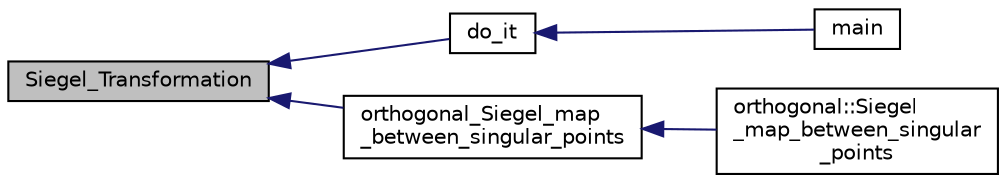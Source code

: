 digraph "Siegel_Transformation"
{
  edge [fontname="Helvetica",fontsize="10",labelfontname="Helvetica",labelfontsize="10"];
  node [fontname="Helvetica",fontsize="10",shape=record];
  rankdir="LR";
  Node21817 [label="Siegel_Transformation",height=0.2,width=0.4,color="black", fillcolor="grey75", style="filled", fontcolor="black"];
  Node21817 -> Node21818 [dir="back",color="midnightblue",fontsize="10",style="solid",fontname="Helvetica"];
  Node21818 [label="do_it",height=0.2,width=0.4,color="black", fillcolor="white", style="filled",URL="$d1/d84/orthogonal__group_8_c.html#a9b56334a3d1e584953aa0af91765100c"];
  Node21818 -> Node21819 [dir="back",color="midnightblue",fontsize="10",style="solid",fontname="Helvetica"];
  Node21819 [label="main",height=0.2,width=0.4,color="black", fillcolor="white", style="filled",URL="$d1/d84/orthogonal__group_8_c.html#a3c04138a5bfe5d72780bb7e82a18e627"];
  Node21817 -> Node21820 [dir="back",color="midnightblue",fontsize="10",style="solid",fontname="Helvetica"];
  Node21820 [label="orthogonal_Siegel_map\l_between_singular_points",height=0.2,width=0.4,color="black", fillcolor="white", style="filled",URL="$db/da0/lib_2foundations_2geometry_2orthogonal__points_8_c.html#a2c6c42534b7915aacd84bb9725488fa9"];
  Node21820 -> Node21821 [dir="back",color="midnightblue",fontsize="10",style="solid",fontname="Helvetica"];
  Node21821 [label="orthogonal::Siegel\l_map_between_singular\l_points",height=0.2,width=0.4,color="black", fillcolor="white", style="filled",URL="$d7/daa/classorthogonal.html#a69dd8beb5401fd5f326ca6687296bc2f"];
}
